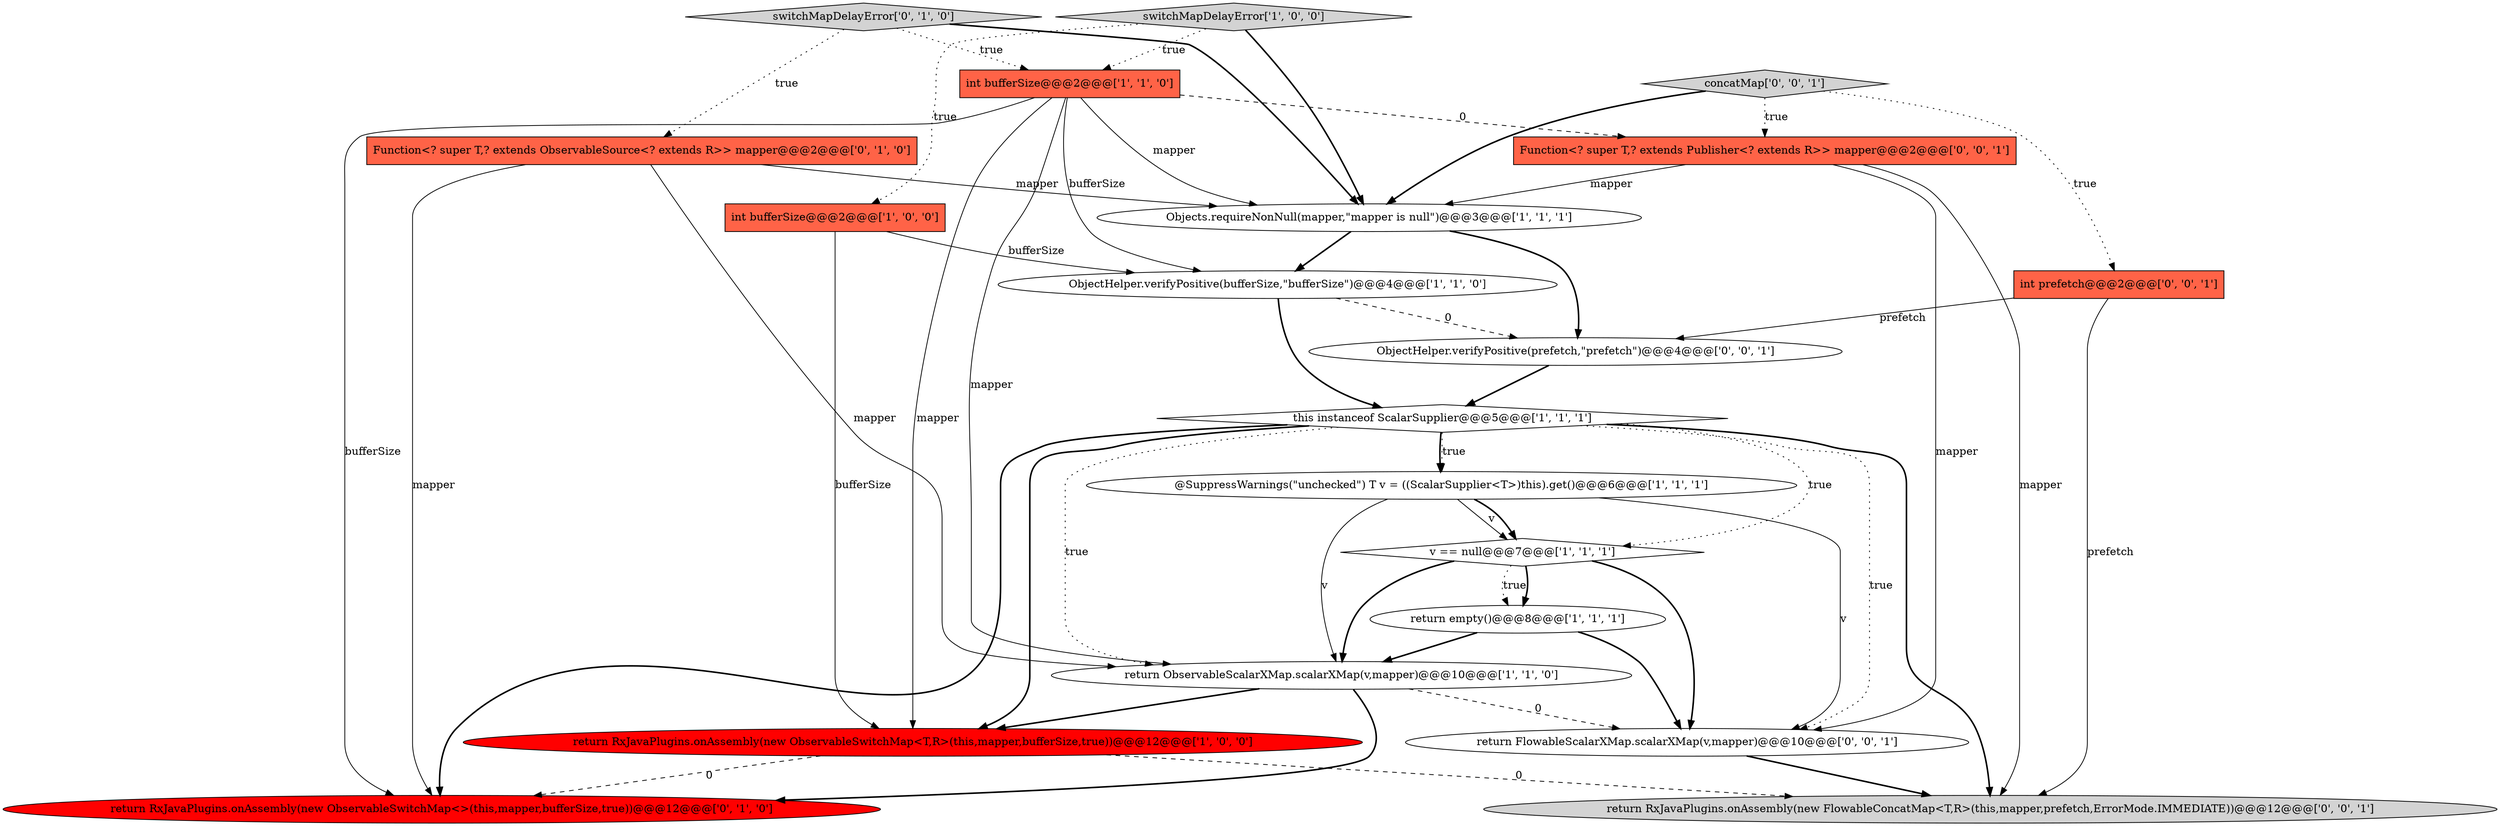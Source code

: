 digraph {
3 [style = filled, label = "ObjectHelper.verifyPositive(bufferSize,\"bufferSize\")@@@4@@@['1', '1', '0']", fillcolor = white, shape = ellipse image = "AAA0AAABBB1BBB"];
8 [style = filled, label = "@SuppressWarnings(\"unchecked\") T v = ((ScalarSupplier<T>)this).get()@@@6@@@['1', '1', '1']", fillcolor = white, shape = ellipse image = "AAA0AAABBB1BBB"];
4 [style = filled, label = "int bufferSize@@@2@@@['1', '0', '0']", fillcolor = tomato, shape = box image = "AAA0AAABBB1BBB"];
5 [style = filled, label = "Objects.requireNonNull(mapper,\"mapper is null\")@@@3@@@['1', '1', '1']", fillcolor = white, shape = ellipse image = "AAA0AAABBB1BBB"];
9 [style = filled, label = "int bufferSize@@@2@@@['1', '1', '0']", fillcolor = tomato, shape = box image = "AAA0AAABBB1BBB"];
19 [style = filled, label = "return RxJavaPlugins.onAssembly(new FlowableConcatMap<T,R>(this,mapper,prefetch,ErrorMode.IMMEDIATE))@@@12@@@['0', '0', '1']", fillcolor = lightgray, shape = ellipse image = "AAA0AAABBB3BBB"];
10 [style = filled, label = "return empty()@@@8@@@['1', '1', '1']", fillcolor = white, shape = ellipse image = "AAA0AAABBB1BBB"];
0 [style = filled, label = "this instanceof ScalarSupplier@@@5@@@['1', '1', '1']", fillcolor = white, shape = diamond image = "AAA0AAABBB1BBB"];
12 [style = filled, label = "switchMapDelayError['0', '1', '0']", fillcolor = lightgray, shape = diamond image = "AAA0AAABBB2BBB"];
6 [style = filled, label = "switchMapDelayError['1', '0', '0']", fillcolor = lightgray, shape = diamond image = "AAA0AAABBB1BBB"];
11 [style = filled, label = "Function<? super T,? extends ObservableSource<? extends R>> mapper@@@2@@@['0', '1', '0']", fillcolor = tomato, shape = box image = "AAA0AAABBB2BBB"];
1 [style = filled, label = "v == null@@@7@@@['1', '1', '1']", fillcolor = white, shape = diamond image = "AAA0AAABBB1BBB"];
7 [style = filled, label = "return ObservableScalarXMap.scalarXMap(v,mapper)@@@10@@@['1', '1', '0']", fillcolor = white, shape = ellipse image = "AAA0AAABBB1BBB"];
2 [style = filled, label = "return RxJavaPlugins.onAssembly(new ObservableSwitchMap<T,R>(this,mapper,bufferSize,true))@@@12@@@['1', '0', '0']", fillcolor = red, shape = ellipse image = "AAA1AAABBB1BBB"];
16 [style = filled, label = "return FlowableScalarXMap.scalarXMap(v,mapper)@@@10@@@['0', '0', '1']", fillcolor = white, shape = ellipse image = "AAA0AAABBB3BBB"];
15 [style = filled, label = "int prefetch@@@2@@@['0', '0', '1']", fillcolor = tomato, shape = box image = "AAA0AAABBB3BBB"];
17 [style = filled, label = "ObjectHelper.verifyPositive(prefetch,\"prefetch\")@@@4@@@['0', '0', '1']", fillcolor = white, shape = ellipse image = "AAA0AAABBB3BBB"];
18 [style = filled, label = "Function<? super T,? extends Publisher<? extends R>> mapper@@@2@@@['0', '0', '1']", fillcolor = tomato, shape = box image = "AAA0AAABBB3BBB"];
13 [style = filled, label = "return RxJavaPlugins.onAssembly(new ObservableSwitchMap<>(this,mapper,bufferSize,true))@@@12@@@['0', '1', '0']", fillcolor = red, shape = ellipse image = "AAA1AAABBB2BBB"];
14 [style = filled, label = "concatMap['0', '0', '1']", fillcolor = lightgray, shape = diamond image = "AAA0AAABBB3BBB"];
7->13 [style = bold, label=""];
5->3 [style = bold, label=""];
9->2 [style = solid, label="mapper"];
11->13 [style = solid, label="mapper"];
15->17 [style = solid, label="prefetch"];
2->19 [style = dashed, label="0"];
3->17 [style = dashed, label="0"];
1->10 [style = dotted, label="true"];
8->1 [style = solid, label="v"];
12->5 [style = bold, label=""];
0->13 [style = bold, label=""];
8->16 [style = solid, label="v"];
0->19 [style = bold, label=""];
9->13 [style = solid, label="bufferSize"];
7->16 [style = dashed, label="0"];
9->18 [style = dashed, label="0"];
0->2 [style = bold, label=""];
9->7 [style = solid, label="mapper"];
18->16 [style = solid, label="mapper"];
16->19 [style = bold, label=""];
5->17 [style = bold, label=""];
1->7 [style = bold, label=""];
10->7 [style = bold, label=""];
18->19 [style = solid, label="mapper"];
3->0 [style = bold, label=""];
4->2 [style = solid, label="bufferSize"];
12->11 [style = dotted, label="true"];
0->8 [style = dotted, label="true"];
8->1 [style = bold, label=""];
9->5 [style = solid, label="mapper"];
6->5 [style = bold, label=""];
14->15 [style = dotted, label="true"];
17->0 [style = bold, label=""];
10->16 [style = bold, label=""];
6->4 [style = dotted, label="true"];
6->9 [style = dotted, label="true"];
1->16 [style = bold, label=""];
7->2 [style = bold, label=""];
2->13 [style = dashed, label="0"];
11->7 [style = solid, label="mapper"];
0->1 [style = dotted, label="true"];
0->8 [style = bold, label=""];
9->3 [style = solid, label="bufferSize"];
8->7 [style = solid, label="v"];
0->16 [style = dotted, label="true"];
1->10 [style = bold, label=""];
4->3 [style = solid, label="bufferSize"];
12->9 [style = dotted, label="true"];
14->18 [style = dotted, label="true"];
11->5 [style = solid, label="mapper"];
18->5 [style = solid, label="mapper"];
0->7 [style = dotted, label="true"];
15->19 [style = solid, label="prefetch"];
14->5 [style = bold, label=""];
}
